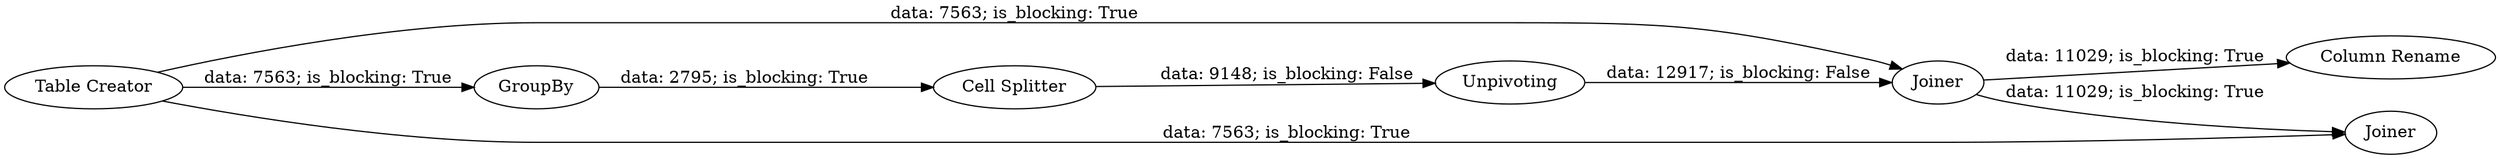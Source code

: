 digraph {
	"-6968910977393301439_30" [label=GroupBy]
	"-6968910977393301439_31" [label=Joiner]
	"-6968910977393301439_33" [label=Unpivoting]
	"-6968910977393301439_32" [label="Column Rename"]
	"-6968910977393301439_34" [label="Table Creator"]
	"-6968910977393301439_29" [label=Joiner]
	"-6968910977393301439_28" [label="Cell Splitter"]
	"-6968910977393301439_34" -> "-6968910977393301439_29" [label="data: 7563; is_blocking: True"]
	"-6968910977393301439_29" -> "-6968910977393301439_32" [label="data: 11029; is_blocking: True"]
	"-6968910977393301439_30" -> "-6968910977393301439_28" [label="data: 2795; is_blocking: True"]
	"-6968910977393301439_34" -> "-6968910977393301439_30" [label="data: 7563; is_blocking: True"]
	"-6968910977393301439_28" -> "-6968910977393301439_33" [label="data: 9148; is_blocking: False"]
	"-6968910977393301439_29" -> "-6968910977393301439_31" [label="data: 11029; is_blocking: True"]
	"-6968910977393301439_34" -> "-6968910977393301439_31" [label="data: 7563; is_blocking: True"]
	"-6968910977393301439_33" -> "-6968910977393301439_29" [label="data: 12917; is_blocking: False"]
	rankdir=LR
}
